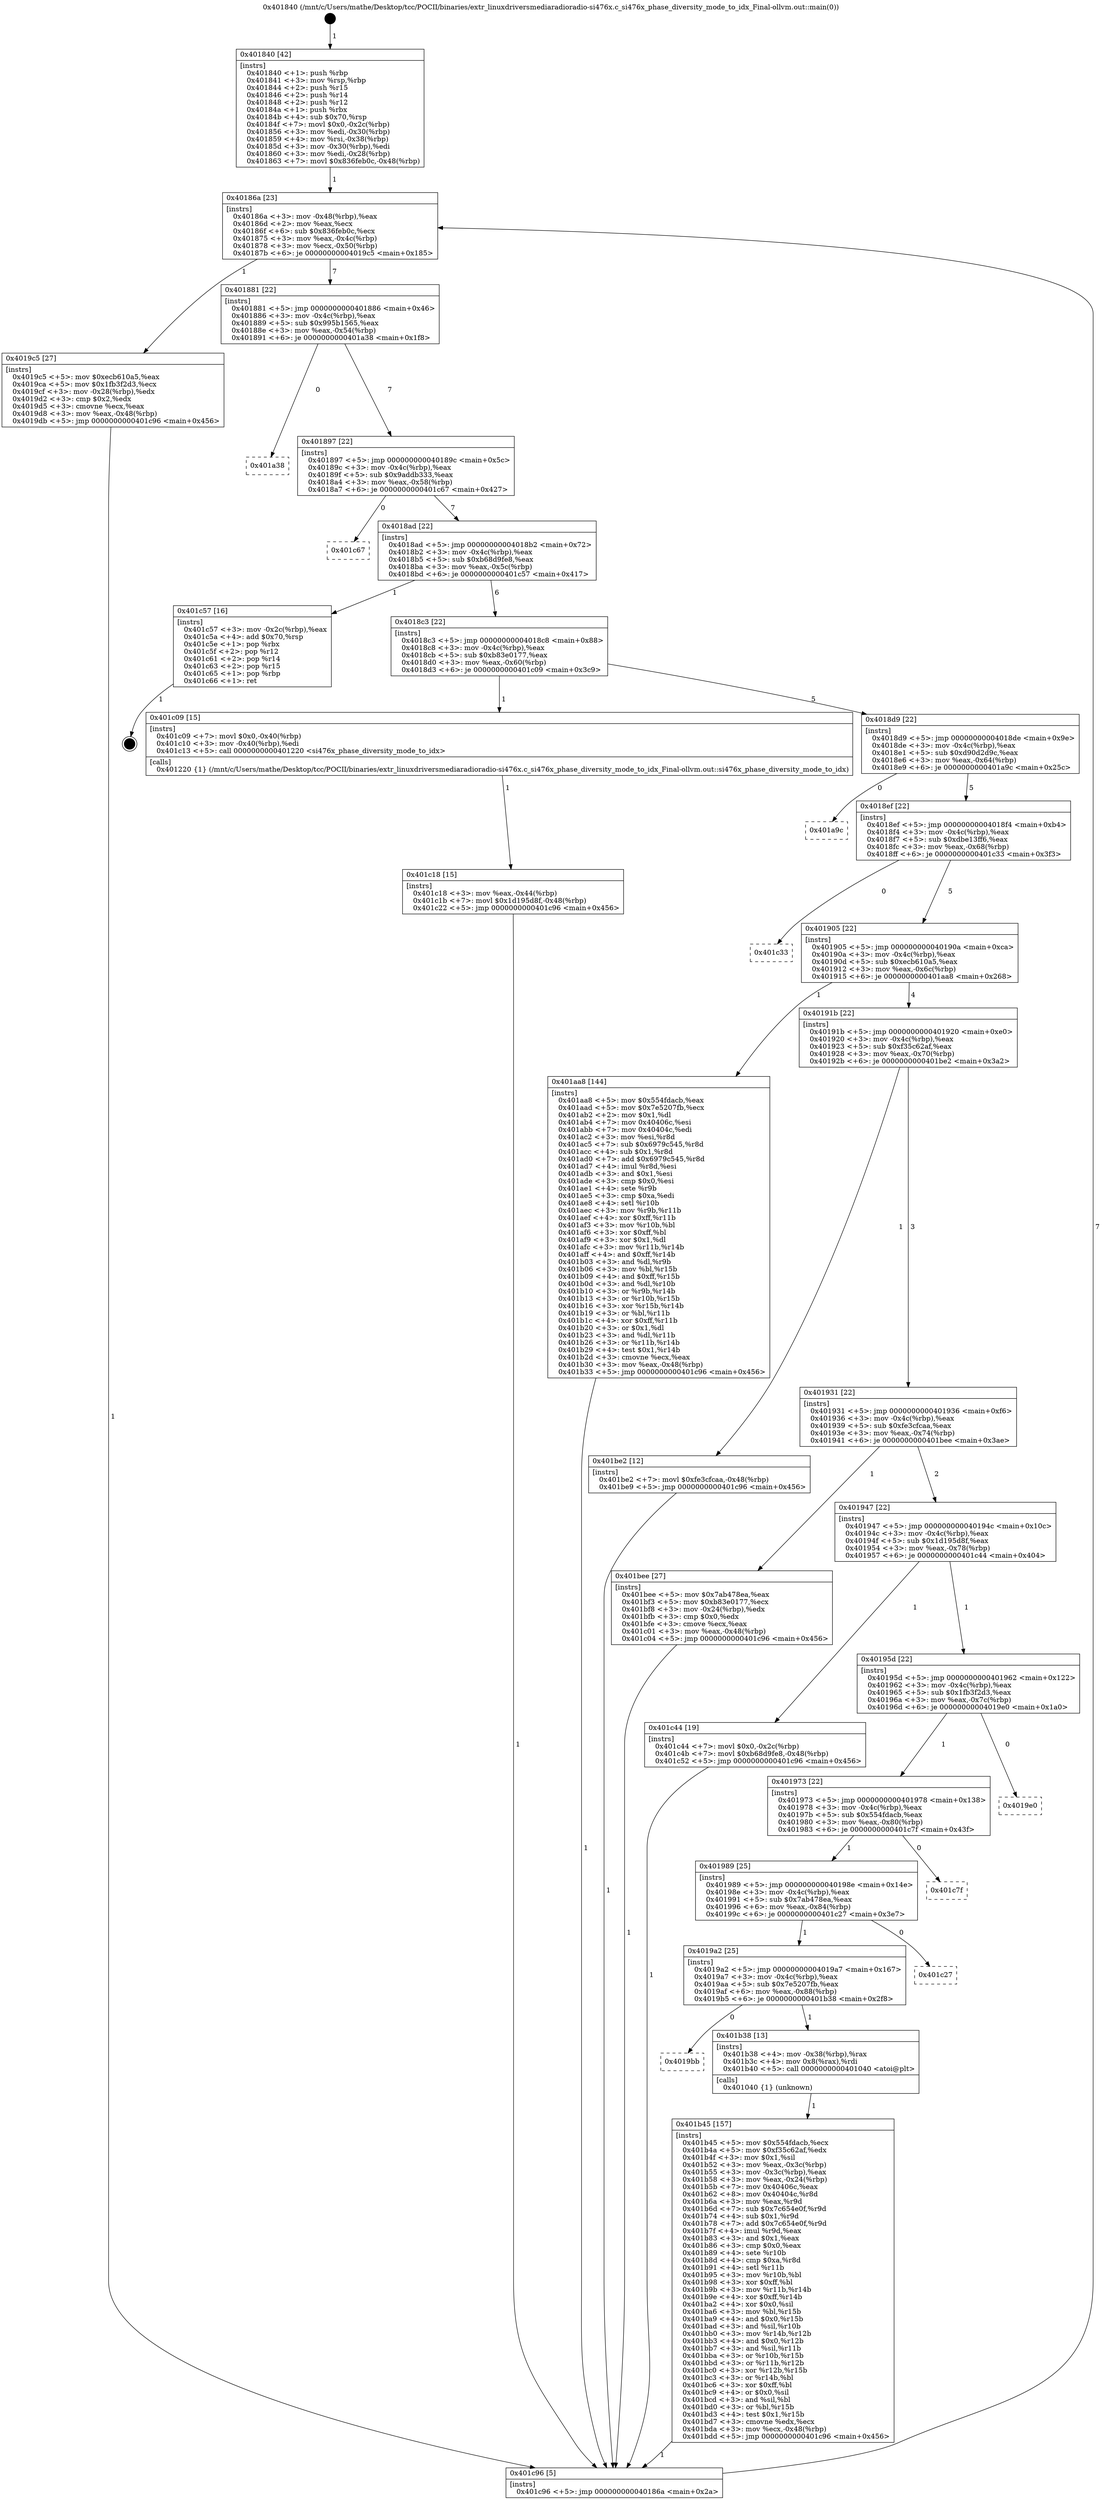 digraph "0x401840" {
  label = "0x401840 (/mnt/c/Users/mathe/Desktop/tcc/POCII/binaries/extr_linuxdriversmediaradioradio-si476x.c_si476x_phase_diversity_mode_to_idx_Final-ollvm.out::main(0))"
  labelloc = "t"
  node[shape=record]

  Entry [label="",width=0.3,height=0.3,shape=circle,fillcolor=black,style=filled]
  "0x40186a" [label="{
     0x40186a [23]\l
     | [instrs]\l
     &nbsp;&nbsp;0x40186a \<+3\>: mov -0x48(%rbp),%eax\l
     &nbsp;&nbsp;0x40186d \<+2\>: mov %eax,%ecx\l
     &nbsp;&nbsp;0x40186f \<+6\>: sub $0x836feb0c,%ecx\l
     &nbsp;&nbsp;0x401875 \<+3\>: mov %eax,-0x4c(%rbp)\l
     &nbsp;&nbsp;0x401878 \<+3\>: mov %ecx,-0x50(%rbp)\l
     &nbsp;&nbsp;0x40187b \<+6\>: je 00000000004019c5 \<main+0x185\>\l
  }"]
  "0x4019c5" [label="{
     0x4019c5 [27]\l
     | [instrs]\l
     &nbsp;&nbsp;0x4019c5 \<+5\>: mov $0xecb610a5,%eax\l
     &nbsp;&nbsp;0x4019ca \<+5\>: mov $0x1fb3f2d3,%ecx\l
     &nbsp;&nbsp;0x4019cf \<+3\>: mov -0x28(%rbp),%edx\l
     &nbsp;&nbsp;0x4019d2 \<+3\>: cmp $0x2,%edx\l
     &nbsp;&nbsp;0x4019d5 \<+3\>: cmovne %ecx,%eax\l
     &nbsp;&nbsp;0x4019d8 \<+3\>: mov %eax,-0x48(%rbp)\l
     &nbsp;&nbsp;0x4019db \<+5\>: jmp 0000000000401c96 \<main+0x456\>\l
  }"]
  "0x401881" [label="{
     0x401881 [22]\l
     | [instrs]\l
     &nbsp;&nbsp;0x401881 \<+5\>: jmp 0000000000401886 \<main+0x46\>\l
     &nbsp;&nbsp;0x401886 \<+3\>: mov -0x4c(%rbp),%eax\l
     &nbsp;&nbsp;0x401889 \<+5\>: sub $0x995b1565,%eax\l
     &nbsp;&nbsp;0x40188e \<+3\>: mov %eax,-0x54(%rbp)\l
     &nbsp;&nbsp;0x401891 \<+6\>: je 0000000000401a38 \<main+0x1f8\>\l
  }"]
  "0x401c96" [label="{
     0x401c96 [5]\l
     | [instrs]\l
     &nbsp;&nbsp;0x401c96 \<+5\>: jmp 000000000040186a \<main+0x2a\>\l
  }"]
  "0x401840" [label="{
     0x401840 [42]\l
     | [instrs]\l
     &nbsp;&nbsp;0x401840 \<+1\>: push %rbp\l
     &nbsp;&nbsp;0x401841 \<+3\>: mov %rsp,%rbp\l
     &nbsp;&nbsp;0x401844 \<+2\>: push %r15\l
     &nbsp;&nbsp;0x401846 \<+2\>: push %r14\l
     &nbsp;&nbsp;0x401848 \<+2\>: push %r12\l
     &nbsp;&nbsp;0x40184a \<+1\>: push %rbx\l
     &nbsp;&nbsp;0x40184b \<+4\>: sub $0x70,%rsp\l
     &nbsp;&nbsp;0x40184f \<+7\>: movl $0x0,-0x2c(%rbp)\l
     &nbsp;&nbsp;0x401856 \<+3\>: mov %edi,-0x30(%rbp)\l
     &nbsp;&nbsp;0x401859 \<+4\>: mov %rsi,-0x38(%rbp)\l
     &nbsp;&nbsp;0x40185d \<+3\>: mov -0x30(%rbp),%edi\l
     &nbsp;&nbsp;0x401860 \<+3\>: mov %edi,-0x28(%rbp)\l
     &nbsp;&nbsp;0x401863 \<+7\>: movl $0x836feb0c,-0x48(%rbp)\l
  }"]
  Exit [label="",width=0.3,height=0.3,shape=circle,fillcolor=black,style=filled,peripheries=2]
  "0x401a38" [label="{
     0x401a38\l
  }", style=dashed]
  "0x401897" [label="{
     0x401897 [22]\l
     | [instrs]\l
     &nbsp;&nbsp;0x401897 \<+5\>: jmp 000000000040189c \<main+0x5c\>\l
     &nbsp;&nbsp;0x40189c \<+3\>: mov -0x4c(%rbp),%eax\l
     &nbsp;&nbsp;0x40189f \<+5\>: sub $0x9addb333,%eax\l
     &nbsp;&nbsp;0x4018a4 \<+3\>: mov %eax,-0x58(%rbp)\l
     &nbsp;&nbsp;0x4018a7 \<+6\>: je 0000000000401c67 \<main+0x427\>\l
  }"]
  "0x401c18" [label="{
     0x401c18 [15]\l
     | [instrs]\l
     &nbsp;&nbsp;0x401c18 \<+3\>: mov %eax,-0x44(%rbp)\l
     &nbsp;&nbsp;0x401c1b \<+7\>: movl $0x1d195d8f,-0x48(%rbp)\l
     &nbsp;&nbsp;0x401c22 \<+5\>: jmp 0000000000401c96 \<main+0x456\>\l
  }"]
  "0x401c67" [label="{
     0x401c67\l
  }", style=dashed]
  "0x4018ad" [label="{
     0x4018ad [22]\l
     | [instrs]\l
     &nbsp;&nbsp;0x4018ad \<+5\>: jmp 00000000004018b2 \<main+0x72\>\l
     &nbsp;&nbsp;0x4018b2 \<+3\>: mov -0x4c(%rbp),%eax\l
     &nbsp;&nbsp;0x4018b5 \<+5\>: sub $0xb68d9fe8,%eax\l
     &nbsp;&nbsp;0x4018ba \<+3\>: mov %eax,-0x5c(%rbp)\l
     &nbsp;&nbsp;0x4018bd \<+6\>: je 0000000000401c57 \<main+0x417\>\l
  }"]
  "0x401b45" [label="{
     0x401b45 [157]\l
     | [instrs]\l
     &nbsp;&nbsp;0x401b45 \<+5\>: mov $0x554fdacb,%ecx\l
     &nbsp;&nbsp;0x401b4a \<+5\>: mov $0xf35c62af,%edx\l
     &nbsp;&nbsp;0x401b4f \<+3\>: mov $0x1,%sil\l
     &nbsp;&nbsp;0x401b52 \<+3\>: mov %eax,-0x3c(%rbp)\l
     &nbsp;&nbsp;0x401b55 \<+3\>: mov -0x3c(%rbp),%eax\l
     &nbsp;&nbsp;0x401b58 \<+3\>: mov %eax,-0x24(%rbp)\l
     &nbsp;&nbsp;0x401b5b \<+7\>: mov 0x40406c,%eax\l
     &nbsp;&nbsp;0x401b62 \<+8\>: mov 0x40404c,%r8d\l
     &nbsp;&nbsp;0x401b6a \<+3\>: mov %eax,%r9d\l
     &nbsp;&nbsp;0x401b6d \<+7\>: sub $0x7c654e0f,%r9d\l
     &nbsp;&nbsp;0x401b74 \<+4\>: sub $0x1,%r9d\l
     &nbsp;&nbsp;0x401b78 \<+7\>: add $0x7c654e0f,%r9d\l
     &nbsp;&nbsp;0x401b7f \<+4\>: imul %r9d,%eax\l
     &nbsp;&nbsp;0x401b83 \<+3\>: and $0x1,%eax\l
     &nbsp;&nbsp;0x401b86 \<+3\>: cmp $0x0,%eax\l
     &nbsp;&nbsp;0x401b89 \<+4\>: sete %r10b\l
     &nbsp;&nbsp;0x401b8d \<+4\>: cmp $0xa,%r8d\l
     &nbsp;&nbsp;0x401b91 \<+4\>: setl %r11b\l
     &nbsp;&nbsp;0x401b95 \<+3\>: mov %r10b,%bl\l
     &nbsp;&nbsp;0x401b98 \<+3\>: xor $0xff,%bl\l
     &nbsp;&nbsp;0x401b9b \<+3\>: mov %r11b,%r14b\l
     &nbsp;&nbsp;0x401b9e \<+4\>: xor $0xff,%r14b\l
     &nbsp;&nbsp;0x401ba2 \<+4\>: xor $0x0,%sil\l
     &nbsp;&nbsp;0x401ba6 \<+3\>: mov %bl,%r15b\l
     &nbsp;&nbsp;0x401ba9 \<+4\>: and $0x0,%r15b\l
     &nbsp;&nbsp;0x401bad \<+3\>: and %sil,%r10b\l
     &nbsp;&nbsp;0x401bb0 \<+3\>: mov %r14b,%r12b\l
     &nbsp;&nbsp;0x401bb3 \<+4\>: and $0x0,%r12b\l
     &nbsp;&nbsp;0x401bb7 \<+3\>: and %sil,%r11b\l
     &nbsp;&nbsp;0x401bba \<+3\>: or %r10b,%r15b\l
     &nbsp;&nbsp;0x401bbd \<+3\>: or %r11b,%r12b\l
     &nbsp;&nbsp;0x401bc0 \<+3\>: xor %r12b,%r15b\l
     &nbsp;&nbsp;0x401bc3 \<+3\>: or %r14b,%bl\l
     &nbsp;&nbsp;0x401bc6 \<+3\>: xor $0xff,%bl\l
     &nbsp;&nbsp;0x401bc9 \<+4\>: or $0x0,%sil\l
     &nbsp;&nbsp;0x401bcd \<+3\>: and %sil,%bl\l
     &nbsp;&nbsp;0x401bd0 \<+3\>: or %bl,%r15b\l
     &nbsp;&nbsp;0x401bd3 \<+4\>: test $0x1,%r15b\l
     &nbsp;&nbsp;0x401bd7 \<+3\>: cmovne %edx,%ecx\l
     &nbsp;&nbsp;0x401bda \<+3\>: mov %ecx,-0x48(%rbp)\l
     &nbsp;&nbsp;0x401bdd \<+5\>: jmp 0000000000401c96 \<main+0x456\>\l
  }"]
  "0x401c57" [label="{
     0x401c57 [16]\l
     | [instrs]\l
     &nbsp;&nbsp;0x401c57 \<+3\>: mov -0x2c(%rbp),%eax\l
     &nbsp;&nbsp;0x401c5a \<+4\>: add $0x70,%rsp\l
     &nbsp;&nbsp;0x401c5e \<+1\>: pop %rbx\l
     &nbsp;&nbsp;0x401c5f \<+2\>: pop %r12\l
     &nbsp;&nbsp;0x401c61 \<+2\>: pop %r14\l
     &nbsp;&nbsp;0x401c63 \<+2\>: pop %r15\l
     &nbsp;&nbsp;0x401c65 \<+1\>: pop %rbp\l
     &nbsp;&nbsp;0x401c66 \<+1\>: ret\l
  }"]
  "0x4018c3" [label="{
     0x4018c3 [22]\l
     | [instrs]\l
     &nbsp;&nbsp;0x4018c3 \<+5\>: jmp 00000000004018c8 \<main+0x88\>\l
     &nbsp;&nbsp;0x4018c8 \<+3\>: mov -0x4c(%rbp),%eax\l
     &nbsp;&nbsp;0x4018cb \<+5\>: sub $0xb83e0177,%eax\l
     &nbsp;&nbsp;0x4018d0 \<+3\>: mov %eax,-0x60(%rbp)\l
     &nbsp;&nbsp;0x4018d3 \<+6\>: je 0000000000401c09 \<main+0x3c9\>\l
  }"]
  "0x4019bb" [label="{
     0x4019bb\l
  }", style=dashed]
  "0x401c09" [label="{
     0x401c09 [15]\l
     | [instrs]\l
     &nbsp;&nbsp;0x401c09 \<+7\>: movl $0x0,-0x40(%rbp)\l
     &nbsp;&nbsp;0x401c10 \<+3\>: mov -0x40(%rbp),%edi\l
     &nbsp;&nbsp;0x401c13 \<+5\>: call 0000000000401220 \<si476x_phase_diversity_mode_to_idx\>\l
     | [calls]\l
     &nbsp;&nbsp;0x401220 \{1\} (/mnt/c/Users/mathe/Desktop/tcc/POCII/binaries/extr_linuxdriversmediaradioradio-si476x.c_si476x_phase_diversity_mode_to_idx_Final-ollvm.out::si476x_phase_diversity_mode_to_idx)\l
  }"]
  "0x4018d9" [label="{
     0x4018d9 [22]\l
     | [instrs]\l
     &nbsp;&nbsp;0x4018d9 \<+5\>: jmp 00000000004018de \<main+0x9e\>\l
     &nbsp;&nbsp;0x4018de \<+3\>: mov -0x4c(%rbp),%eax\l
     &nbsp;&nbsp;0x4018e1 \<+5\>: sub $0xd90d2d9c,%eax\l
     &nbsp;&nbsp;0x4018e6 \<+3\>: mov %eax,-0x64(%rbp)\l
     &nbsp;&nbsp;0x4018e9 \<+6\>: je 0000000000401a9c \<main+0x25c\>\l
  }"]
  "0x401b38" [label="{
     0x401b38 [13]\l
     | [instrs]\l
     &nbsp;&nbsp;0x401b38 \<+4\>: mov -0x38(%rbp),%rax\l
     &nbsp;&nbsp;0x401b3c \<+4\>: mov 0x8(%rax),%rdi\l
     &nbsp;&nbsp;0x401b40 \<+5\>: call 0000000000401040 \<atoi@plt\>\l
     | [calls]\l
     &nbsp;&nbsp;0x401040 \{1\} (unknown)\l
  }"]
  "0x401a9c" [label="{
     0x401a9c\l
  }", style=dashed]
  "0x4018ef" [label="{
     0x4018ef [22]\l
     | [instrs]\l
     &nbsp;&nbsp;0x4018ef \<+5\>: jmp 00000000004018f4 \<main+0xb4\>\l
     &nbsp;&nbsp;0x4018f4 \<+3\>: mov -0x4c(%rbp),%eax\l
     &nbsp;&nbsp;0x4018f7 \<+5\>: sub $0xdbe13ff6,%eax\l
     &nbsp;&nbsp;0x4018fc \<+3\>: mov %eax,-0x68(%rbp)\l
     &nbsp;&nbsp;0x4018ff \<+6\>: je 0000000000401c33 \<main+0x3f3\>\l
  }"]
  "0x4019a2" [label="{
     0x4019a2 [25]\l
     | [instrs]\l
     &nbsp;&nbsp;0x4019a2 \<+5\>: jmp 00000000004019a7 \<main+0x167\>\l
     &nbsp;&nbsp;0x4019a7 \<+3\>: mov -0x4c(%rbp),%eax\l
     &nbsp;&nbsp;0x4019aa \<+5\>: sub $0x7e5207fb,%eax\l
     &nbsp;&nbsp;0x4019af \<+6\>: mov %eax,-0x88(%rbp)\l
     &nbsp;&nbsp;0x4019b5 \<+6\>: je 0000000000401b38 \<main+0x2f8\>\l
  }"]
  "0x401c33" [label="{
     0x401c33\l
  }", style=dashed]
  "0x401905" [label="{
     0x401905 [22]\l
     | [instrs]\l
     &nbsp;&nbsp;0x401905 \<+5\>: jmp 000000000040190a \<main+0xca\>\l
     &nbsp;&nbsp;0x40190a \<+3\>: mov -0x4c(%rbp),%eax\l
     &nbsp;&nbsp;0x40190d \<+5\>: sub $0xecb610a5,%eax\l
     &nbsp;&nbsp;0x401912 \<+3\>: mov %eax,-0x6c(%rbp)\l
     &nbsp;&nbsp;0x401915 \<+6\>: je 0000000000401aa8 \<main+0x268\>\l
  }"]
  "0x401c27" [label="{
     0x401c27\l
  }", style=dashed]
  "0x401aa8" [label="{
     0x401aa8 [144]\l
     | [instrs]\l
     &nbsp;&nbsp;0x401aa8 \<+5\>: mov $0x554fdacb,%eax\l
     &nbsp;&nbsp;0x401aad \<+5\>: mov $0x7e5207fb,%ecx\l
     &nbsp;&nbsp;0x401ab2 \<+2\>: mov $0x1,%dl\l
     &nbsp;&nbsp;0x401ab4 \<+7\>: mov 0x40406c,%esi\l
     &nbsp;&nbsp;0x401abb \<+7\>: mov 0x40404c,%edi\l
     &nbsp;&nbsp;0x401ac2 \<+3\>: mov %esi,%r8d\l
     &nbsp;&nbsp;0x401ac5 \<+7\>: sub $0x6979c545,%r8d\l
     &nbsp;&nbsp;0x401acc \<+4\>: sub $0x1,%r8d\l
     &nbsp;&nbsp;0x401ad0 \<+7\>: add $0x6979c545,%r8d\l
     &nbsp;&nbsp;0x401ad7 \<+4\>: imul %r8d,%esi\l
     &nbsp;&nbsp;0x401adb \<+3\>: and $0x1,%esi\l
     &nbsp;&nbsp;0x401ade \<+3\>: cmp $0x0,%esi\l
     &nbsp;&nbsp;0x401ae1 \<+4\>: sete %r9b\l
     &nbsp;&nbsp;0x401ae5 \<+3\>: cmp $0xa,%edi\l
     &nbsp;&nbsp;0x401ae8 \<+4\>: setl %r10b\l
     &nbsp;&nbsp;0x401aec \<+3\>: mov %r9b,%r11b\l
     &nbsp;&nbsp;0x401aef \<+4\>: xor $0xff,%r11b\l
     &nbsp;&nbsp;0x401af3 \<+3\>: mov %r10b,%bl\l
     &nbsp;&nbsp;0x401af6 \<+3\>: xor $0xff,%bl\l
     &nbsp;&nbsp;0x401af9 \<+3\>: xor $0x1,%dl\l
     &nbsp;&nbsp;0x401afc \<+3\>: mov %r11b,%r14b\l
     &nbsp;&nbsp;0x401aff \<+4\>: and $0xff,%r14b\l
     &nbsp;&nbsp;0x401b03 \<+3\>: and %dl,%r9b\l
     &nbsp;&nbsp;0x401b06 \<+3\>: mov %bl,%r15b\l
     &nbsp;&nbsp;0x401b09 \<+4\>: and $0xff,%r15b\l
     &nbsp;&nbsp;0x401b0d \<+3\>: and %dl,%r10b\l
     &nbsp;&nbsp;0x401b10 \<+3\>: or %r9b,%r14b\l
     &nbsp;&nbsp;0x401b13 \<+3\>: or %r10b,%r15b\l
     &nbsp;&nbsp;0x401b16 \<+3\>: xor %r15b,%r14b\l
     &nbsp;&nbsp;0x401b19 \<+3\>: or %bl,%r11b\l
     &nbsp;&nbsp;0x401b1c \<+4\>: xor $0xff,%r11b\l
     &nbsp;&nbsp;0x401b20 \<+3\>: or $0x1,%dl\l
     &nbsp;&nbsp;0x401b23 \<+3\>: and %dl,%r11b\l
     &nbsp;&nbsp;0x401b26 \<+3\>: or %r11b,%r14b\l
     &nbsp;&nbsp;0x401b29 \<+4\>: test $0x1,%r14b\l
     &nbsp;&nbsp;0x401b2d \<+3\>: cmovne %ecx,%eax\l
     &nbsp;&nbsp;0x401b30 \<+3\>: mov %eax,-0x48(%rbp)\l
     &nbsp;&nbsp;0x401b33 \<+5\>: jmp 0000000000401c96 \<main+0x456\>\l
  }"]
  "0x40191b" [label="{
     0x40191b [22]\l
     | [instrs]\l
     &nbsp;&nbsp;0x40191b \<+5\>: jmp 0000000000401920 \<main+0xe0\>\l
     &nbsp;&nbsp;0x401920 \<+3\>: mov -0x4c(%rbp),%eax\l
     &nbsp;&nbsp;0x401923 \<+5\>: sub $0xf35c62af,%eax\l
     &nbsp;&nbsp;0x401928 \<+3\>: mov %eax,-0x70(%rbp)\l
     &nbsp;&nbsp;0x40192b \<+6\>: je 0000000000401be2 \<main+0x3a2\>\l
  }"]
  "0x401989" [label="{
     0x401989 [25]\l
     | [instrs]\l
     &nbsp;&nbsp;0x401989 \<+5\>: jmp 000000000040198e \<main+0x14e\>\l
     &nbsp;&nbsp;0x40198e \<+3\>: mov -0x4c(%rbp),%eax\l
     &nbsp;&nbsp;0x401991 \<+5\>: sub $0x7ab478ea,%eax\l
     &nbsp;&nbsp;0x401996 \<+6\>: mov %eax,-0x84(%rbp)\l
     &nbsp;&nbsp;0x40199c \<+6\>: je 0000000000401c27 \<main+0x3e7\>\l
  }"]
  "0x401be2" [label="{
     0x401be2 [12]\l
     | [instrs]\l
     &nbsp;&nbsp;0x401be2 \<+7\>: movl $0xfe3cfcaa,-0x48(%rbp)\l
     &nbsp;&nbsp;0x401be9 \<+5\>: jmp 0000000000401c96 \<main+0x456\>\l
  }"]
  "0x401931" [label="{
     0x401931 [22]\l
     | [instrs]\l
     &nbsp;&nbsp;0x401931 \<+5\>: jmp 0000000000401936 \<main+0xf6\>\l
     &nbsp;&nbsp;0x401936 \<+3\>: mov -0x4c(%rbp),%eax\l
     &nbsp;&nbsp;0x401939 \<+5\>: sub $0xfe3cfcaa,%eax\l
     &nbsp;&nbsp;0x40193e \<+3\>: mov %eax,-0x74(%rbp)\l
     &nbsp;&nbsp;0x401941 \<+6\>: je 0000000000401bee \<main+0x3ae\>\l
  }"]
  "0x401c7f" [label="{
     0x401c7f\l
  }", style=dashed]
  "0x401bee" [label="{
     0x401bee [27]\l
     | [instrs]\l
     &nbsp;&nbsp;0x401bee \<+5\>: mov $0x7ab478ea,%eax\l
     &nbsp;&nbsp;0x401bf3 \<+5\>: mov $0xb83e0177,%ecx\l
     &nbsp;&nbsp;0x401bf8 \<+3\>: mov -0x24(%rbp),%edx\l
     &nbsp;&nbsp;0x401bfb \<+3\>: cmp $0x0,%edx\l
     &nbsp;&nbsp;0x401bfe \<+3\>: cmove %ecx,%eax\l
     &nbsp;&nbsp;0x401c01 \<+3\>: mov %eax,-0x48(%rbp)\l
     &nbsp;&nbsp;0x401c04 \<+5\>: jmp 0000000000401c96 \<main+0x456\>\l
  }"]
  "0x401947" [label="{
     0x401947 [22]\l
     | [instrs]\l
     &nbsp;&nbsp;0x401947 \<+5\>: jmp 000000000040194c \<main+0x10c\>\l
     &nbsp;&nbsp;0x40194c \<+3\>: mov -0x4c(%rbp),%eax\l
     &nbsp;&nbsp;0x40194f \<+5\>: sub $0x1d195d8f,%eax\l
     &nbsp;&nbsp;0x401954 \<+3\>: mov %eax,-0x78(%rbp)\l
     &nbsp;&nbsp;0x401957 \<+6\>: je 0000000000401c44 \<main+0x404\>\l
  }"]
  "0x401973" [label="{
     0x401973 [22]\l
     | [instrs]\l
     &nbsp;&nbsp;0x401973 \<+5\>: jmp 0000000000401978 \<main+0x138\>\l
     &nbsp;&nbsp;0x401978 \<+3\>: mov -0x4c(%rbp),%eax\l
     &nbsp;&nbsp;0x40197b \<+5\>: sub $0x554fdacb,%eax\l
     &nbsp;&nbsp;0x401980 \<+3\>: mov %eax,-0x80(%rbp)\l
     &nbsp;&nbsp;0x401983 \<+6\>: je 0000000000401c7f \<main+0x43f\>\l
  }"]
  "0x401c44" [label="{
     0x401c44 [19]\l
     | [instrs]\l
     &nbsp;&nbsp;0x401c44 \<+7\>: movl $0x0,-0x2c(%rbp)\l
     &nbsp;&nbsp;0x401c4b \<+7\>: movl $0xb68d9fe8,-0x48(%rbp)\l
     &nbsp;&nbsp;0x401c52 \<+5\>: jmp 0000000000401c96 \<main+0x456\>\l
  }"]
  "0x40195d" [label="{
     0x40195d [22]\l
     | [instrs]\l
     &nbsp;&nbsp;0x40195d \<+5\>: jmp 0000000000401962 \<main+0x122\>\l
     &nbsp;&nbsp;0x401962 \<+3\>: mov -0x4c(%rbp),%eax\l
     &nbsp;&nbsp;0x401965 \<+5\>: sub $0x1fb3f2d3,%eax\l
     &nbsp;&nbsp;0x40196a \<+3\>: mov %eax,-0x7c(%rbp)\l
     &nbsp;&nbsp;0x40196d \<+6\>: je 00000000004019e0 \<main+0x1a0\>\l
  }"]
  "0x4019e0" [label="{
     0x4019e0\l
  }", style=dashed]
  Entry -> "0x401840" [label=" 1"]
  "0x40186a" -> "0x4019c5" [label=" 1"]
  "0x40186a" -> "0x401881" [label=" 7"]
  "0x4019c5" -> "0x401c96" [label=" 1"]
  "0x401840" -> "0x40186a" [label=" 1"]
  "0x401c96" -> "0x40186a" [label=" 7"]
  "0x401c57" -> Exit [label=" 1"]
  "0x401881" -> "0x401a38" [label=" 0"]
  "0x401881" -> "0x401897" [label=" 7"]
  "0x401c44" -> "0x401c96" [label=" 1"]
  "0x401897" -> "0x401c67" [label=" 0"]
  "0x401897" -> "0x4018ad" [label=" 7"]
  "0x401c18" -> "0x401c96" [label=" 1"]
  "0x4018ad" -> "0x401c57" [label=" 1"]
  "0x4018ad" -> "0x4018c3" [label=" 6"]
  "0x401c09" -> "0x401c18" [label=" 1"]
  "0x4018c3" -> "0x401c09" [label=" 1"]
  "0x4018c3" -> "0x4018d9" [label=" 5"]
  "0x401bee" -> "0x401c96" [label=" 1"]
  "0x4018d9" -> "0x401a9c" [label=" 0"]
  "0x4018d9" -> "0x4018ef" [label=" 5"]
  "0x401be2" -> "0x401c96" [label=" 1"]
  "0x4018ef" -> "0x401c33" [label=" 0"]
  "0x4018ef" -> "0x401905" [label=" 5"]
  "0x401b38" -> "0x401b45" [label=" 1"]
  "0x401905" -> "0x401aa8" [label=" 1"]
  "0x401905" -> "0x40191b" [label=" 4"]
  "0x401aa8" -> "0x401c96" [label=" 1"]
  "0x4019a2" -> "0x4019bb" [label=" 0"]
  "0x40191b" -> "0x401be2" [label=" 1"]
  "0x40191b" -> "0x401931" [label=" 3"]
  "0x401b45" -> "0x401c96" [label=" 1"]
  "0x401931" -> "0x401bee" [label=" 1"]
  "0x401931" -> "0x401947" [label=" 2"]
  "0x401989" -> "0x4019a2" [label=" 1"]
  "0x401947" -> "0x401c44" [label=" 1"]
  "0x401947" -> "0x40195d" [label=" 1"]
  "0x4019a2" -> "0x401b38" [label=" 1"]
  "0x40195d" -> "0x4019e0" [label=" 0"]
  "0x40195d" -> "0x401973" [label=" 1"]
  "0x401989" -> "0x401c27" [label=" 0"]
  "0x401973" -> "0x401c7f" [label=" 0"]
  "0x401973" -> "0x401989" [label=" 1"]
}
